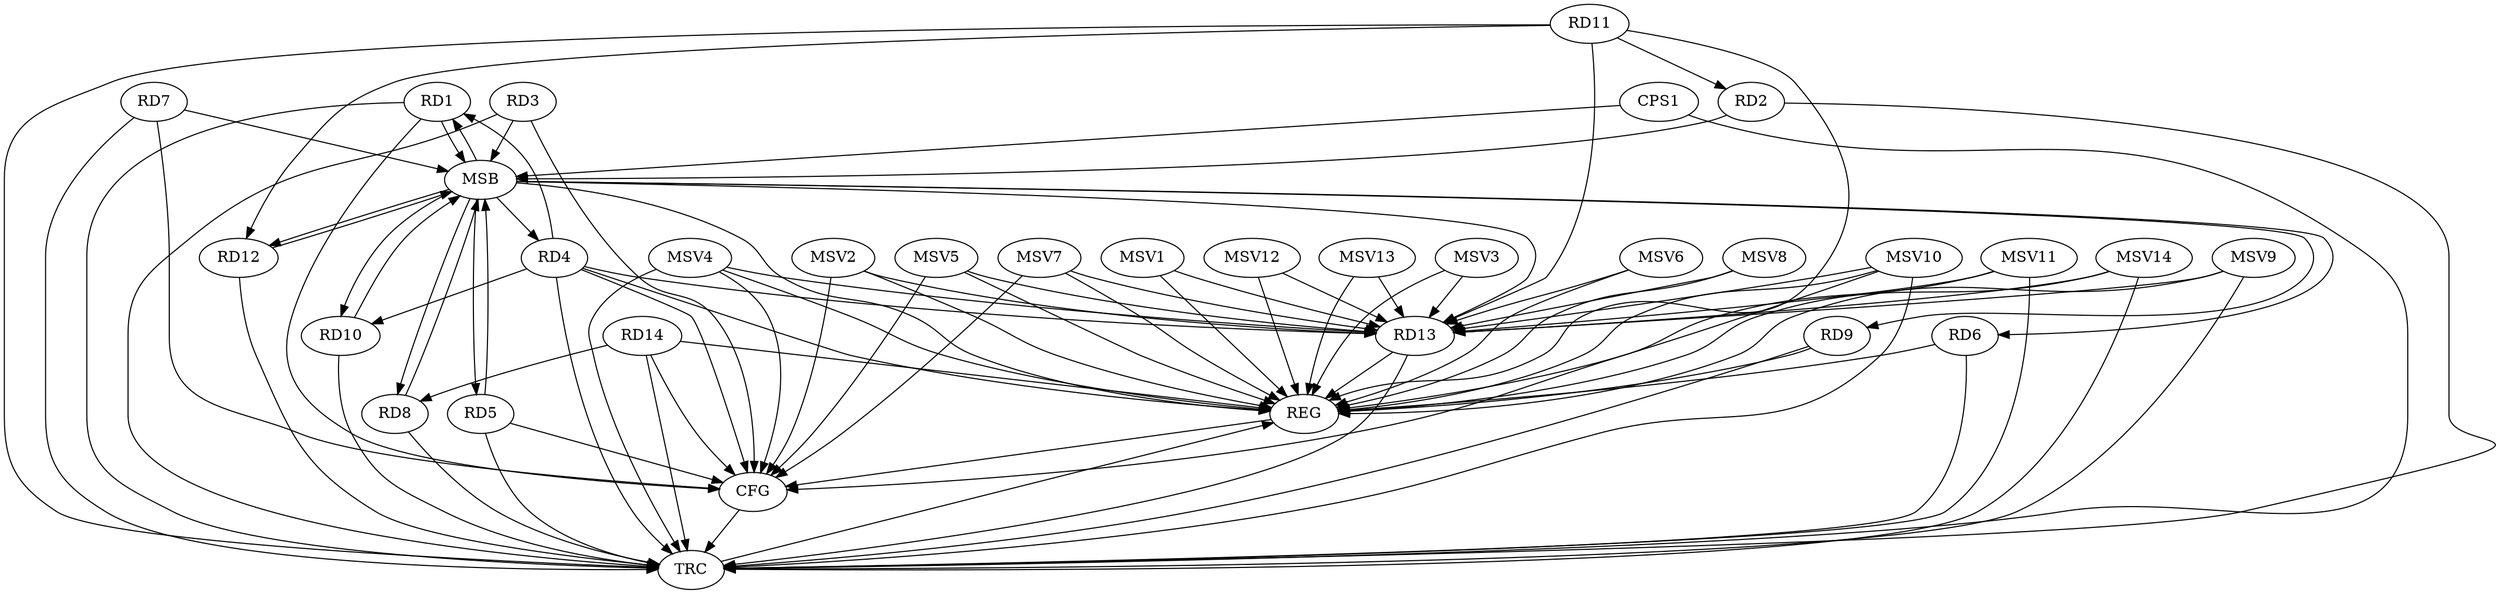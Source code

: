strict digraph G {
  RD1 [ label="RD1" ];
  RD2 [ label="RD2" ];
  RD3 [ label="RD3" ];
  RD4 [ label="RD4" ];
  RD5 [ label="RD5" ];
  RD6 [ label="RD6" ];
  RD7 [ label="RD7" ];
  RD8 [ label="RD8" ];
  RD9 [ label="RD9" ];
  RD10 [ label="RD10" ];
  RD11 [ label="RD11" ];
  RD12 [ label="RD12" ];
  RD13 [ label="RD13" ];
  RD14 [ label="RD14" ];
  CPS1 [ label="CPS1" ];
  REG [ label="REG" ];
  MSB [ label="MSB" ];
  CFG [ label="CFG" ];
  TRC [ label="TRC" ];
  MSV1 [ label="MSV1" ];
  MSV2 [ label="MSV2" ];
  MSV3 [ label="MSV3" ];
  MSV4 [ label="MSV4" ];
  MSV5 [ label="MSV5" ];
  MSV6 [ label="MSV6" ];
  MSV7 [ label="MSV7" ];
  MSV8 [ label="MSV8" ];
  MSV9 [ label="MSV9" ];
  MSV10 [ label="MSV10" ];
  MSV11 [ label="MSV11" ];
  MSV12 [ label="MSV12" ];
  MSV13 [ label="MSV13" ];
  MSV14 [ label="MSV14" ];
  RD4 -> RD1;
  RD11 -> RD2;
  RD4 -> RD10;
  RD4 -> RD13;
  RD14 -> RD8;
  RD11 -> RD12;
  RD11 -> RD13;
  RD4 -> REG;
  RD6 -> REG;
  RD9 -> REG;
  RD11 -> REG;
  RD13 -> REG;
  RD14 -> REG;
  RD1 -> MSB;
  MSB -> RD5;
  MSB -> REG;
  RD2 -> MSB;
  MSB -> RD6;
  RD3 -> MSB;
  MSB -> RD4;
  RD5 -> MSB;
  MSB -> RD10;
  RD7 -> MSB;
  MSB -> RD8;
  MSB -> RD9;
  RD8 -> MSB;
  MSB -> RD1;
  MSB -> RD13;
  RD10 -> MSB;
  RD12 -> MSB;
  CPS1 -> MSB;
  MSB -> RD12;
  RD3 -> CFG;
  RD14 -> CFG;
  RD1 -> CFG;
  RD4 -> CFG;
  RD5 -> CFG;
  RD7 -> CFG;
  REG -> CFG;
  RD1 -> TRC;
  RD2 -> TRC;
  RD3 -> TRC;
  RD4 -> TRC;
  RD5 -> TRC;
  RD6 -> TRC;
  RD7 -> TRC;
  RD8 -> TRC;
  RD9 -> TRC;
  RD10 -> TRC;
  RD11 -> TRC;
  RD12 -> TRC;
  RD13 -> TRC;
  RD14 -> TRC;
  CPS1 -> TRC;
  CFG -> TRC;
  TRC -> REG;
  MSV1 -> RD13;
  MSV2 -> RD13;
  MSV1 -> REG;
  MSV2 -> REG;
  MSV2 -> CFG;
  MSV3 -> RD13;
  MSV3 -> REG;
  MSV4 -> RD13;
  MSV4 -> REG;
  MSV4 -> TRC;
  MSV4 -> CFG;
  MSV5 -> RD13;
  MSV6 -> RD13;
  MSV5 -> REG;
  MSV5 -> CFG;
  MSV6 -> REG;
  MSV7 -> RD13;
  MSV8 -> RD13;
  MSV9 -> RD13;
  MSV7 -> REG;
  MSV7 -> CFG;
  MSV8 -> REG;
  MSV9 -> REG;
  MSV9 -> TRC;
  MSV10 -> RD13;
  MSV11 -> RD13;
  MSV10 -> REG;
  MSV10 -> TRC;
  MSV10 -> CFG;
  MSV11 -> REG;
  MSV11 -> TRC;
  MSV12 -> RD13;
  MSV13 -> RD13;
  MSV14 -> RD13;
  MSV12 -> REG;
  MSV13 -> REG;
  MSV14 -> REG;
  MSV14 -> TRC;
}
